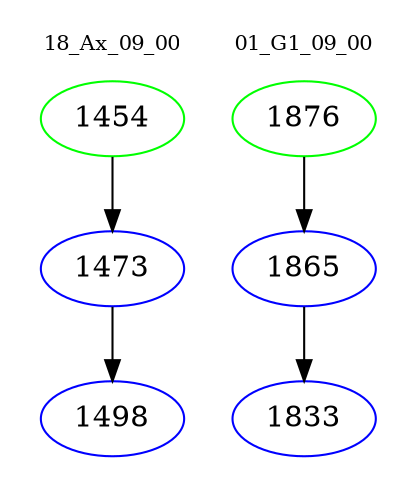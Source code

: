 digraph{
subgraph cluster_0 {
color = white
label = "18_Ax_09_00";
fontsize=10;
T0_1454 [label="1454", color="green"]
T0_1454 -> T0_1473 [color="black"]
T0_1473 [label="1473", color="blue"]
T0_1473 -> T0_1498 [color="black"]
T0_1498 [label="1498", color="blue"]
}
subgraph cluster_1 {
color = white
label = "01_G1_09_00";
fontsize=10;
T1_1876 [label="1876", color="green"]
T1_1876 -> T1_1865 [color="black"]
T1_1865 [label="1865", color="blue"]
T1_1865 -> T1_1833 [color="black"]
T1_1833 [label="1833", color="blue"]
}
}

